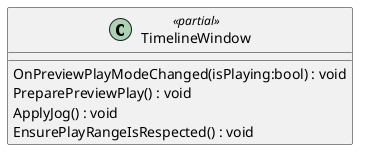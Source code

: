 @startuml
class TimelineWindow <<partial>> {
    OnPreviewPlayModeChanged(isPlaying:bool) : void
    PreparePreviewPlay() : void
    ApplyJog() : void
    EnsurePlayRangeIsRespected() : void
}
@enduml
